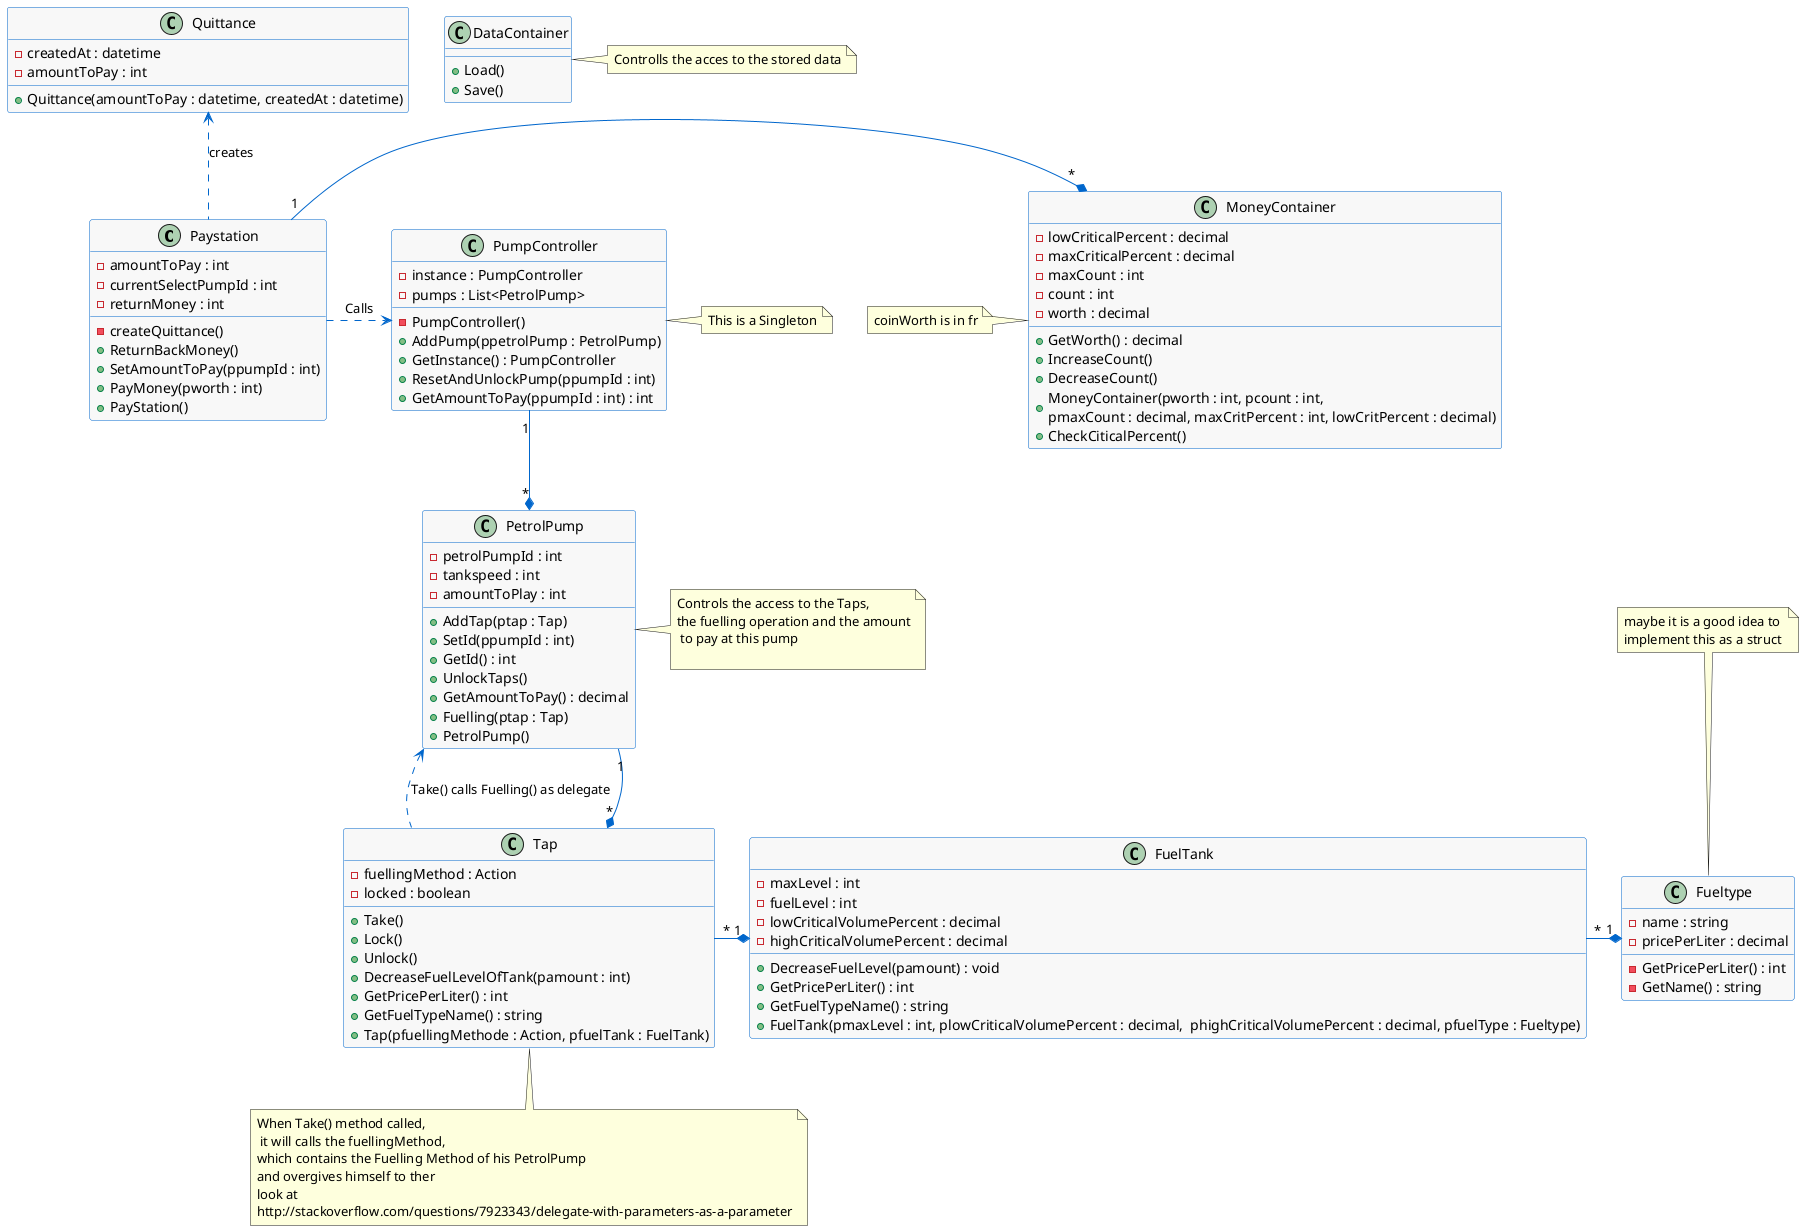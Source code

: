 @startuml
'skinparam dpi 250'
skinparam classBackgroundColor #F8F8F8
skinparam classBorderColor #0066CC
skinparam classArrowColor #0066CC

class Paystation {
  	- amountToPay : int
        - currentSelectPumpId : int
        - returnMoney : int
  	- createQuittance()
  	+ ReturnBackMoney()
  	+ SetAmountToPay(ppumpId : int)
  	+ PayMoney(pworth : int)
  	+ PayStation()
}

class PetrolPump {
        - petrolPumpId : int
        - tankspeed : int
        - amountToPlay : int
        + AddTap(ptap : Tap)
        + SetId(ppumpId : int)
        + GetId() : int
	+ UnlockTaps() 
	+ GetAmountToPay() : decimal
	+ Fuelling(ptap : Tap) 
        + PetrolPump()
}
note right : Controls the access to the Taps,\nthe fuelling operation and the amount\n to pay at this pump\n 

class Tap {
       - fuellingMethod : Action
        - locked : boolean
	+ Take()
        + Lock() 
        + Unlock()
        + DecreaseFuelLevelOfTank(pamount : int)
        + GetPricePerLiter() : int
        + GetFuelTypeName() : string
        + Tap(pfuellingMethode : Action, pfuelTank : FuelTank)
}
note bottom: When Take() method called,\n it will calls the fuellingMethod,\nwhich contains the Fuelling Method of his PetrolPump \nand overgives himself to ther\nlook at \nhttp://stackoverflow.com/questions/7923343/delegate-with-parameters-as-a-parameter

class FuelTank {
	- maxLevel : int
	- fuelLevel : int
	- lowCriticalVolumePercent : decimal
	- highCriticalVolumePercent : decimal
	+ DecreaseFuelLevel(pamount) : void 
        + GetPricePerLiter() : int
        + GetFuelTypeName() : string
        + FuelTank(pmaxLevel : int, plowCriticalVolumePercent : decimal,  phighCriticalVolumePercent : decimal, pfuelType : Fueltype)
}

class Fueltype {
	- name : string
	- pricePerLiter : decimal
        - GetPricePerLiter() : int 
        - GetName() : string
}
note top : maybe it is a good idea to \nimplement this as a struct

class Quittance {
	- createdAt : datetime
	- amountToPay : int
	+ Quittance(amountToPay : datetime, createdAt : datetime)
}

class PumpController {
	- instance : PumpController
	- pumps : List<PetrolPump>
	- PumpController()
	+ AddPump(ppetrolPump : PetrolPump)
	+ GetInstance() : PumpController
	+ ResetAndUnlockPump(ppumpId : int) 
	+ GetAmountToPay(ppumpId : int) : int
}
note right: This is a Singleton

class MoneyContainer {
  - lowCriticalPercent : decimal
  - maxCriticalPercent : decimal
  - maxCount : int
  - count : int
  - worth : decimal
  + GetWorth() : decimal
  + IncreaseCount()
  + DecreaseCount()
  + MoneyContainer(pworth : int, pcount : int,\npmaxCount : decimal, maxCritPercent : int, lowCritPercent : decimal)
  + CheckCiticalPercent() 
  
}
note left: coinWorth is in fr

class DataContainer {
	+ Load()
	+ Save()
}
note right: Controlls the acces to the stored data

PumpController "1" --* "*" PetrolPump
Paystation ...right....> PumpController : Calls
Paystation "1" -right-* "*" MoneyContainer
Paystation .up.> Quittance : creates
PetrolPump "1" --* "*" Tap
Tap "*" -right-* "1" FuelTank
FuelTank "*" -right-* "1" Fueltype

Tap .up.> PetrolPump : Take() calls Fuelling() as delegate
@enduml 
